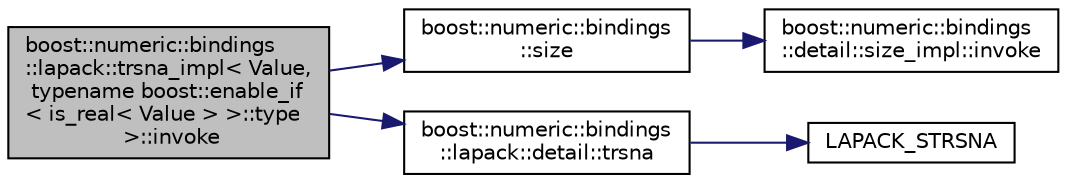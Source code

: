 digraph "boost::numeric::bindings::lapack::trsna_impl&lt; Value, typename boost::enable_if&lt; is_real&lt; Value &gt; &gt;::type &gt;::invoke"
{
  edge [fontname="Helvetica",fontsize="10",labelfontname="Helvetica",labelfontsize="10"];
  node [fontname="Helvetica",fontsize="10",shape=record];
  rankdir="LR";
  Node0 [label="boost::numeric::bindings\l::lapack::trsna_impl\< Value,\l typename boost::enable_if\l\< is_real\< Value \> \>::type\l \>::invoke",height=0.2,width=0.4,color="black", fillcolor="grey75", style="filled", fontcolor="black"];
  Node0 -> Node1 [color="midnightblue",fontsize="10",style="solid",fontname="Helvetica"];
  Node1 [label="boost::numeric::bindings\l::size",height=0.2,width=0.4,color="black", fillcolor="white", style="filled",URL="$d9/d60/namespaceboost_1_1numeric_1_1bindings.html#af49041538b7a6687b904e0436e5b2aba"];
  Node1 -> Node2 [color="midnightblue",fontsize="10",style="solid",fontname="Helvetica"];
  Node2 [label="boost::numeric::bindings\l::detail::size_impl::invoke",height=0.2,width=0.4,color="black", fillcolor="white", style="filled",URL="$dc/dc8/structboost_1_1numeric_1_1bindings_1_1detail_1_1size__impl.html#a8159c85d9d628577772aa90f2ff8adf4"];
  Node0 -> Node3 [color="midnightblue",fontsize="10",style="solid",fontname="Helvetica"];
  Node3 [label="boost::numeric::bindings\l::lapack::detail::trsna",height=0.2,width=0.4,color="black", fillcolor="white", style="filled",URL="$d6/d0d/namespaceboost_1_1numeric_1_1bindings_1_1lapack_1_1detail.html#aa8939e4f56dd7fdbf0d08fee20bc0010"];
  Node3 -> Node4 [color="midnightblue",fontsize="10",style="solid",fontname="Helvetica"];
  Node4 [label="LAPACK_STRSNA",height=0.2,width=0.4,color="black", fillcolor="white", style="filled",URL="$d4/dc8/_simulation_runtime_2cpp_2_include_2_core_2_utils_2numeric_2bindings_2lapack_2detail_2_lapack_8h.html#afc198dd6f1aba0b04654e0978ed2c87d"];
}
